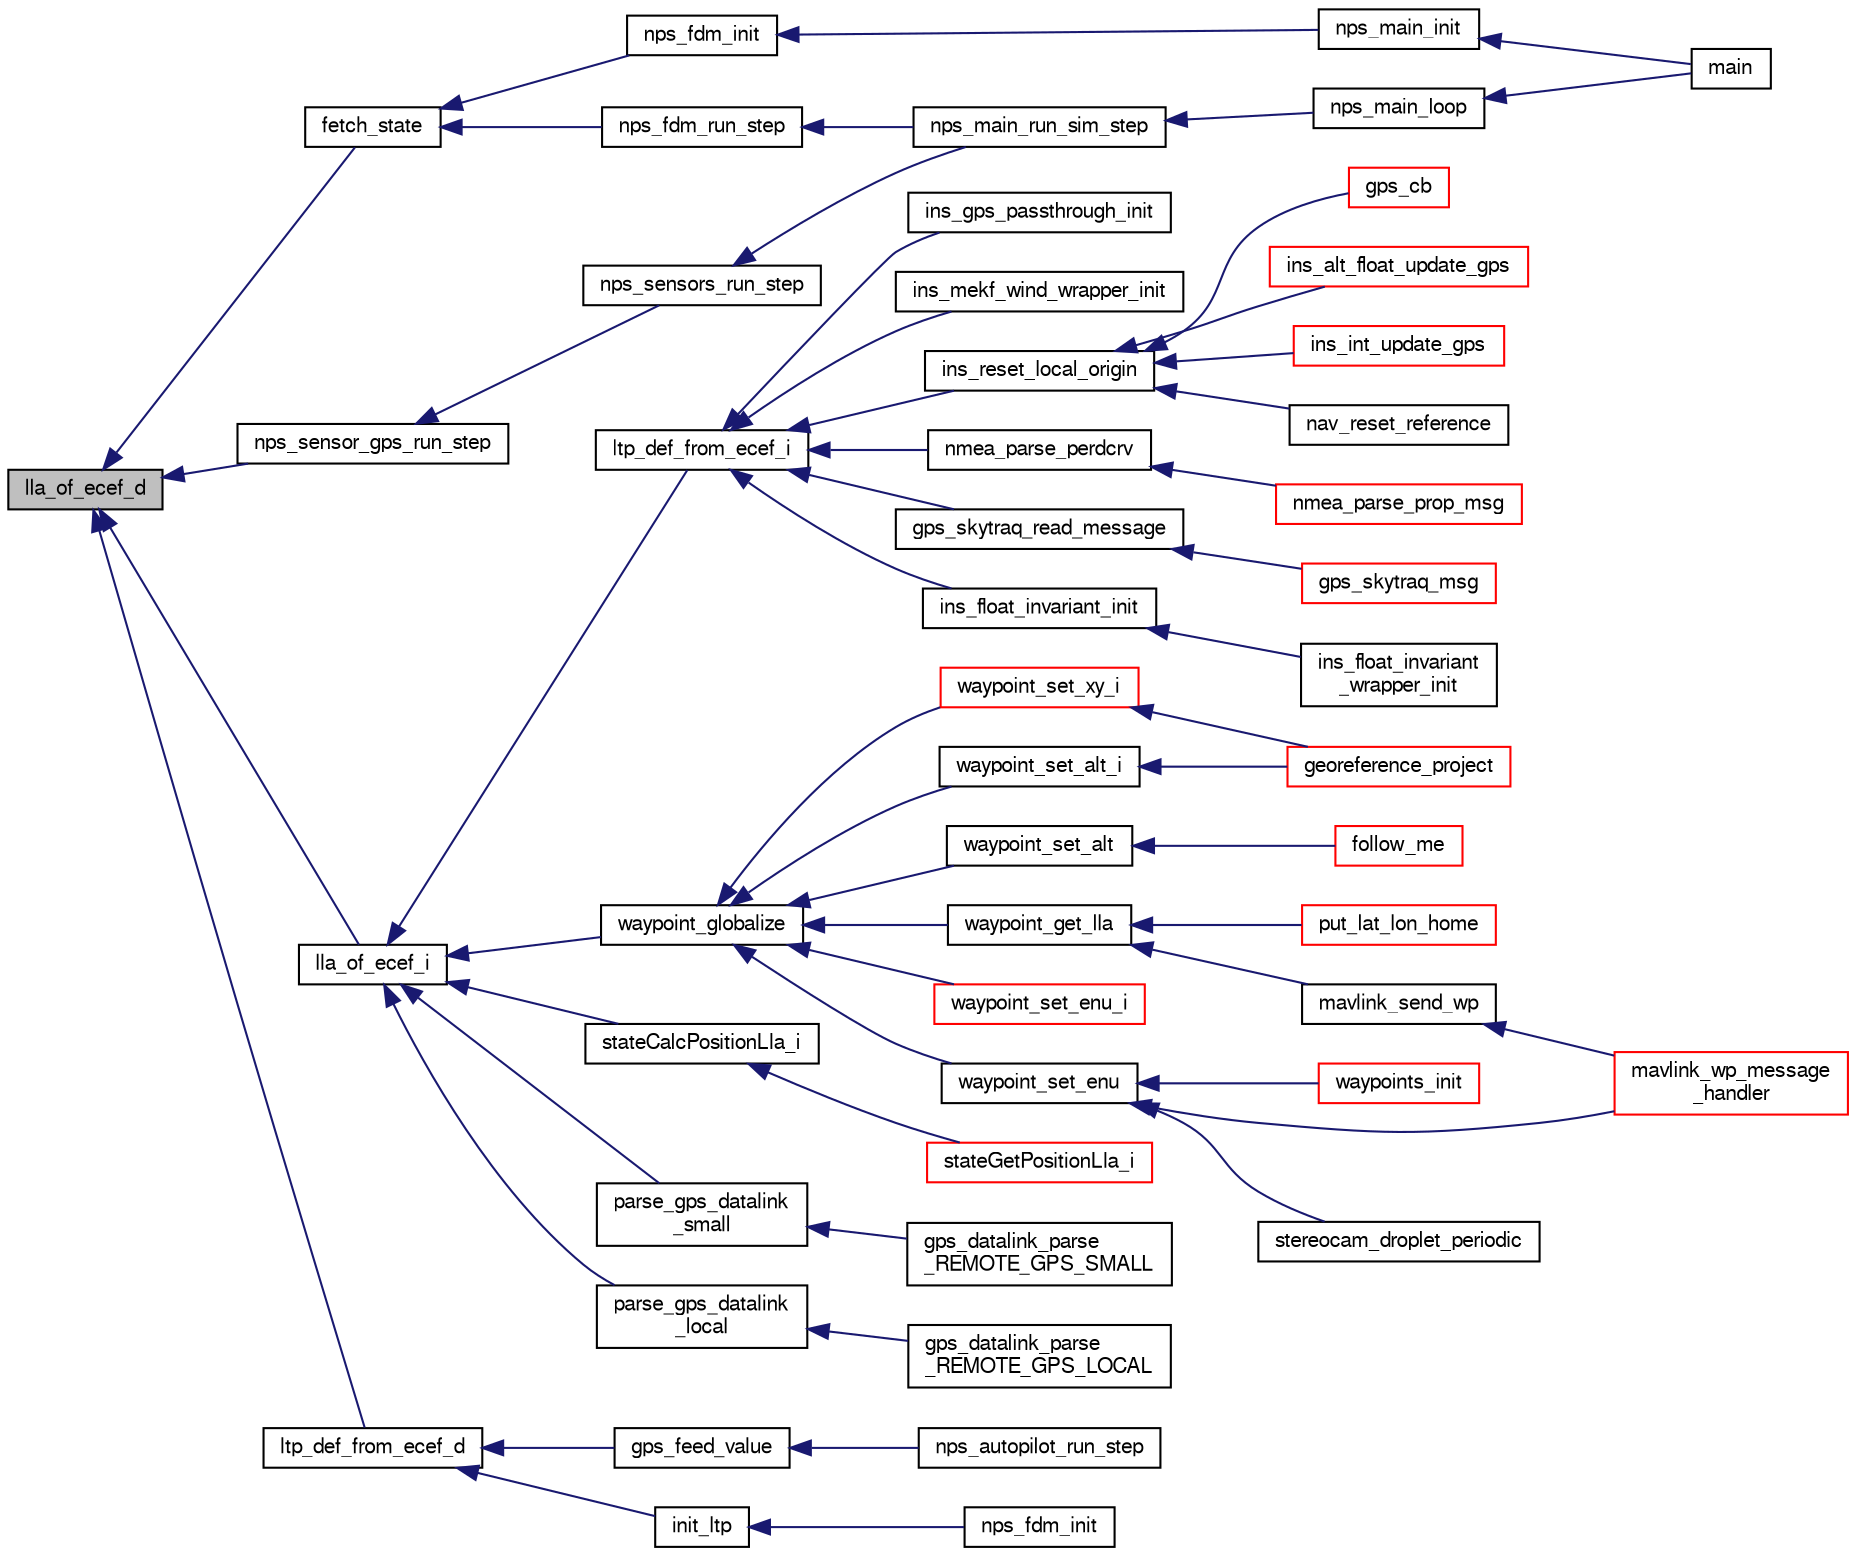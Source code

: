 digraph "lla_of_ecef_d"
{
  edge [fontname="FreeSans",fontsize="10",labelfontname="FreeSans",labelfontsize="10"];
  node [fontname="FreeSans",fontsize="10",shape=record];
  rankdir="LR";
  Node1 [label="lla_of_ecef_d",height=0.2,width=0.4,color="black", fillcolor="grey75", style="filled", fontcolor="black"];
  Node1 -> Node2 [dir="back",color="midnightblue",fontsize="10",style="solid",fontname="FreeSans"];
  Node2 [label="fetch_state",height=0.2,width=0.4,color="black", fillcolor="white", style="filled",URL="$nps__fdm__jsbsim_8cpp.html#a2d617cee29889c9d6592f9978dfa8a31",tooltip="Populates the NPS fdm struct after a simulation step. "];
  Node2 -> Node3 [dir="back",color="midnightblue",fontsize="10",style="solid",fontname="FreeSans"];
  Node3 [label="nps_fdm_init",height=0.2,width=0.4,color="black", fillcolor="white", style="filled",URL="$nps__fdm__jsbsim_8cpp.html#a17ec5b69b110d046f9db5b67d2b08779",tooltip="Initialize actuator dynamics, set unused fields in fdm. "];
  Node3 -> Node4 [dir="back",color="midnightblue",fontsize="10",style="solid",fontname="FreeSans"];
  Node4 [label="nps_main_init",height=0.2,width=0.4,color="black", fillcolor="white", style="filled",URL="$nps__main__common_8c.html#a92aad3720fb482042b695d66e633699a"];
  Node4 -> Node5 [dir="back",color="midnightblue",fontsize="10",style="solid",fontname="FreeSans"];
  Node5 [label="main",height=0.2,width=0.4,color="black", fillcolor="white", style="filled",URL="$nps__main__hitl_8c.html#a3c04138a5bfe5d72780bb7e82a18e627"];
  Node2 -> Node6 [dir="back",color="midnightblue",fontsize="10",style="solid",fontname="FreeSans"];
  Node6 [label="nps_fdm_run_step",height=0.2,width=0.4,color="black", fillcolor="white", style="filled",URL="$nps__fdm__jsbsim_8cpp.html#a4f72ff1c76415e3e41897d762122c5f8",tooltip="Update the simulation state. "];
  Node6 -> Node7 [dir="back",color="midnightblue",fontsize="10",style="solid",fontname="FreeSans"];
  Node7 [label="nps_main_run_sim_step",height=0.2,width=0.4,color="black", fillcolor="white", style="filled",URL="$nps__main__hitl_8c.html#a9a080385e191a932860731e6f511c775"];
  Node7 -> Node8 [dir="back",color="midnightblue",fontsize="10",style="solid",fontname="FreeSans"];
  Node8 [label="nps_main_loop",height=0.2,width=0.4,color="black", fillcolor="white", style="filled",URL="$nps__main__hitl_8c.html#afa201657c19f3eac2d07487bb11a261d"];
  Node8 -> Node5 [dir="back",color="midnightblue",fontsize="10",style="solid",fontname="FreeSans"];
  Node1 -> Node9 [dir="back",color="midnightblue",fontsize="10",style="solid",fontname="FreeSans"];
  Node9 [label="lla_of_ecef_i",height=0.2,width=0.4,color="black", fillcolor="white", style="filled",URL="$group__math__geodetic__int.html#gaea47a32071c2427f895fcb1df32c4e23",tooltip="Convert a ECEF to LLA. "];
  Node9 -> Node10 [dir="back",color="midnightblue",fontsize="10",style="solid",fontname="FreeSans"];
  Node10 [label="ltp_def_from_ecef_i",height=0.2,width=0.4,color="black", fillcolor="white", style="filled",URL="$group__math__geodetic__int.html#ga5afd098a83e572b854e157486ccb569f"];
  Node10 -> Node11 [dir="back",color="midnightblue",fontsize="10",style="solid",fontname="FreeSans"];
  Node11 [label="ins_mekf_wind_wrapper_init",height=0.2,width=0.4,color="black", fillcolor="white", style="filled",URL="$ins__mekf__wind__wrapper_8h.html#a7b3c1fefc89ec1a4ff25484626a02deb",tooltip="Init function. "];
  Node10 -> Node12 [dir="back",color="midnightblue",fontsize="10",style="solid",fontname="FreeSans"];
  Node12 [label="ins_reset_local_origin",height=0.2,width=0.4,color="black", fillcolor="white", style="filled",URL="$ins_8h.html#a14cb66a86c67d8b9216a8c12f58c311b",tooltip="INS local origin reset. "];
  Node12 -> Node13 [dir="back",color="midnightblue",fontsize="10",style="solid",fontname="FreeSans"];
  Node13 [label="gps_cb",height=0.2,width=0.4,color="red", fillcolor="white", style="filled",URL="$ins__skeleton_8c.html#a1c1656ce80fe1f1ad49fea691164dbf8"];
  Node12 -> Node14 [dir="back",color="midnightblue",fontsize="10",style="solid",fontname="FreeSans"];
  Node14 [label="ins_alt_float_update_gps",height=0.2,width=0.4,color="red", fillcolor="white", style="filled",URL="$ins__alt__float_8c.html#ac5b472605ca2035825b6ccca1c4d8c5e"];
  Node12 -> Node15 [dir="back",color="midnightblue",fontsize="10",style="solid",fontname="FreeSans"];
  Node15 [label="ins_int_update_gps",height=0.2,width=0.4,color="red", fillcolor="white", style="filled",URL="$ins__int_8h.html#a54df8c17ccf7a20d6ca09ad0b8f45db3"];
  Node12 -> Node16 [dir="back",color="midnightblue",fontsize="10",style="solid",fontname="FreeSans"];
  Node16 [label="nav_reset_reference",height=0.2,width=0.4,color="black", fillcolor="white", style="filled",URL="$common__nav_8h.html#a1886ff619a5c03dc6c54729f301fa62e",tooltip="Reset the geographic reference to the current GPS fix. "];
  Node10 -> Node17 [dir="back",color="midnightblue",fontsize="10",style="solid",fontname="FreeSans"];
  Node17 [label="nmea_parse_perdcrv",height=0.2,width=0.4,color="black", fillcolor="white", style="filled",URL="$gps__furuno_8c.html#a9ef52ff00fd929f7ac2f15fad0669843"];
  Node17 -> Node18 [dir="back",color="midnightblue",fontsize="10",style="solid",fontname="FreeSans"];
  Node18 [label="nmea_parse_prop_msg",height=0.2,width=0.4,color="red", fillcolor="white", style="filled",URL="$gps__nmea_8h.html#abad503c594db519e60515d9ac597f742"];
  Node10 -> Node19 [dir="back",color="midnightblue",fontsize="10",style="solid",fontname="FreeSans"];
  Node19 [label="gps_skytraq_read_message",height=0.2,width=0.4,color="black", fillcolor="white", style="filled",URL="$gps__skytraq_8c.html#a82455efa55f2f00f1ab1524b9f82dc1d"];
  Node19 -> Node20 [dir="back",color="midnightblue",fontsize="10",style="solid",fontname="FreeSans"];
  Node20 [label="gps_skytraq_msg",height=0.2,width=0.4,color="red", fillcolor="white", style="filled",URL="$gps__skytraq_8c.html#a9480384f1c4dd5c8ff24fb7989dbe194"];
  Node10 -> Node21 [dir="back",color="midnightblue",fontsize="10",style="solid",fontname="FreeSans"];
  Node21 [label="ins_float_invariant_init",height=0.2,width=0.4,color="black", fillcolor="white", style="filled",URL="$ins__float__invariant_8h.html#a337aa9b464c923af97d19ec0bfdb6f02"];
  Node21 -> Node22 [dir="back",color="midnightblue",fontsize="10",style="solid",fontname="FreeSans"];
  Node22 [label="ins_float_invariant\l_wrapper_init",height=0.2,width=0.4,color="black", fillcolor="white", style="filled",URL="$ins__float__invariant__wrapper_8h.html#abd4f3b0fcceec4de92a1ad9a7653c6f3"];
  Node10 -> Node23 [dir="back",color="midnightblue",fontsize="10",style="solid",fontname="FreeSans"];
  Node23 [label="ins_gps_passthrough_init",height=0.2,width=0.4,color="black", fillcolor="white", style="filled",URL="$ins__gps__passthrough_8h.html#a65b4389487e1468dd9245eacf2ce07b3"];
  Node9 -> Node24 [dir="back",color="midnightblue",fontsize="10",style="solid",fontname="FreeSans"];
  Node24 [label="waypoint_globalize",height=0.2,width=0.4,color="black", fillcolor="white", style="filled",URL="$subsystems_2navigation_2waypoints_8h.html#a10acece8582506367e9e9df3694bf31b",tooltip="update global LLA coordinates from its ENU coordinates "];
  Node24 -> Node25 [dir="back",color="midnightblue",fontsize="10",style="solid",fontname="FreeSans"];
  Node25 [label="waypoint_get_lla",height=0.2,width=0.4,color="black", fillcolor="white", style="filled",URL="$subsystems_2navigation_2waypoints_8h.html#a2ed9112b04893275873729d03176f490",tooltip="Get LLA coordinates of waypoint. "];
  Node25 -> Node26 [dir="back",color="midnightblue",fontsize="10",style="solid",fontname="FreeSans"];
  Node26 [label="mavlink_send_wp",height=0.2,width=0.4,color="black", fillcolor="white", style="filled",URL="$modules_2datalink_2missionlib_2waypoints_8c.html#a21891c55017fec0be57dc9e4e3ee73a7"];
  Node26 -> Node27 [dir="back",color="midnightblue",fontsize="10",style="solid",fontname="FreeSans"];
  Node27 [label="mavlink_wp_message\l_handler",height=0.2,width=0.4,color="red", fillcolor="white", style="filled",URL="$modules_2datalink_2missionlib_2waypoints_8h.html#a632dcb46c33f5cf3726652ee477ff9bc"];
  Node25 -> Node28 [dir="back",color="midnightblue",fontsize="10",style="solid",fontname="FreeSans"];
  Node28 [label="put_lat_lon_home",height=0.2,width=0.4,color="red", fillcolor="white", style="filled",URL="$e__identification__fr_8c.html#ab86f66c5c2a551aabe930fff3a5120d3"];
  Node24 -> Node29 [dir="back",color="midnightblue",fontsize="10",style="solid",fontname="FreeSans"];
  Node29 [label="waypoint_set_alt",height=0.2,width=0.4,color="black", fillcolor="white", style="filled",URL="$subsystems_2navigation_2waypoints_8h.html#af3ed05c8671f668d9b6ef54d13d9c8b7",tooltip="Set altitude of waypoint in meters (above reference) "];
  Node29 -> Node30 [dir="back",color="midnightblue",fontsize="10",style="solid",fontname="FreeSans"];
  Node30 [label="follow_me",height=0.2,width=0.4,color="red", fillcolor="white", style="filled",URL="$follow__me_8h.html#a86b645981e64487edee42fa1bf3bc848"];
  Node24 -> Node31 [dir="back",color="midnightblue",fontsize="10",style="solid",fontname="FreeSans"];
  Node31 [label="waypoint_set_alt_i",height=0.2,width=0.4,color="black", fillcolor="white", style="filled",URL="$subsystems_2navigation_2waypoints_8h.html#aecc0b78adf0a0c13f31298dc4d17b9f6"];
  Node31 -> Node32 [dir="back",color="midnightblue",fontsize="10",style="solid",fontname="FreeSans"];
  Node32 [label="georeference_project",height=0.2,width=0.4,color="red", fillcolor="white", style="filled",URL="$cv__georeference_8h.html#a230ffda49b65d6b6963063af8ab73e00"];
  Node24 -> Node33 [dir="back",color="midnightblue",fontsize="10",style="solid",fontname="FreeSans"];
  Node33 [label="waypoint_set_enu",height=0.2,width=0.4,color="black", fillcolor="white", style="filled",URL="$subsystems_2navigation_2waypoints_8h.html#affb3b24527cc3e5342715d567fa245dc",tooltip="Set local ENU waypoint coordinates. "];
  Node33 -> Node27 [dir="back",color="midnightblue",fontsize="10",style="solid",fontname="FreeSans"];
  Node33 -> Node34 [dir="back",color="midnightblue",fontsize="10",style="solid",fontname="FreeSans"];
  Node34 [label="stereocam_droplet_periodic",height=0.2,width=0.4,color="black", fillcolor="white", style="filled",URL="$stereocam__droplet_8h.html#a304b77dceeec4285bad836b9bbced42d"];
  Node33 -> Node35 [dir="back",color="midnightblue",fontsize="10",style="solid",fontname="FreeSans"];
  Node35 [label="waypoints_init",height=0.2,width=0.4,color="red", fillcolor="white", style="filled",URL="$subsystems_2navigation_2waypoints_8h.html#a8d575cfbc187cac4cae8049873821e96",tooltip="initialize global and local waypoints "];
  Node24 -> Node36 [dir="back",color="midnightblue",fontsize="10",style="solid",fontname="FreeSans"];
  Node36 [label="waypoint_set_enu_i",height=0.2,width=0.4,color="red", fillcolor="white", style="filled",URL="$subsystems_2navigation_2waypoints_8h.html#ac19d9c02f3d8c3b69cee759560317ea4"];
  Node24 -> Node37 [dir="back",color="midnightblue",fontsize="10",style="solid",fontname="FreeSans"];
  Node37 [label="waypoint_set_xy_i",height=0.2,width=0.4,color="red", fillcolor="white", style="filled",URL="$subsystems_2navigation_2waypoints_8h.html#a6458406c3ff4259882fa0b93991f3c1e",tooltip="Set only local XY coordinates of waypoint without update altitude. "];
  Node37 -> Node32 [dir="back",color="midnightblue",fontsize="10",style="solid",fontname="FreeSans"];
  Node9 -> Node38 [dir="back",color="midnightblue",fontsize="10",style="solid",fontname="FreeSans"];
  Node38 [label="stateCalcPositionLla_i",height=0.2,width=0.4,color="black", fillcolor="white", style="filled",URL="$group__state__position.html#gad0fedf046f198eace06305e56fc7a0f8",tooltip="Calculate LLA (int) from any other available representation. "];
  Node38 -> Node39 [dir="back",color="midnightblue",fontsize="10",style="solid",fontname="FreeSans"];
  Node39 [label="stateGetPositionLla_i",height=0.2,width=0.4,color="red", fillcolor="white", style="filled",URL="$group__state__position.html#ga99473409b740a26c0e2b9a5bd8e9defb",tooltip="Get position in LLA coordinates (int). "];
  Node9 -> Node40 [dir="back",color="midnightblue",fontsize="10",style="solid",fontname="FreeSans"];
  Node40 [label="parse_gps_datalink\l_small",height=0.2,width=0.4,color="black", fillcolor="white", style="filled",URL="$gps__datalink_8c.html#a8f42454ba316e49b13649c79007e0cff"];
  Node40 -> Node41 [dir="back",color="midnightblue",fontsize="10",style="solid",fontname="FreeSans"];
  Node41 [label="gps_datalink_parse\l_REMOTE_GPS_SMALL",height=0.2,width=0.4,color="black", fillcolor="white", style="filled",URL="$gps__datalink_8h.html#ac7bc5db77d4658562ccbc897069a1251"];
  Node9 -> Node42 [dir="back",color="midnightblue",fontsize="10",style="solid",fontname="FreeSans"];
  Node42 [label="parse_gps_datalink\l_local",height=0.2,width=0.4,color="black", fillcolor="white", style="filled",URL="$gps__datalink_8c.html#a32ff35ad73d20aa133b2d6d93778f422",tooltip="Parse the REMOTE_GPS_LOCAL datalink packet. "];
  Node42 -> Node43 [dir="back",color="midnightblue",fontsize="10",style="solid",fontname="FreeSans"];
  Node43 [label="gps_datalink_parse\l_REMOTE_GPS_LOCAL",height=0.2,width=0.4,color="black", fillcolor="white", style="filled",URL="$gps__datalink_8h.html#a22e6a1eebb70356993012b6353da9cc2"];
  Node1 -> Node44 [dir="back",color="midnightblue",fontsize="10",style="solid",fontname="FreeSans"];
  Node44 [label="ltp_def_from_ecef_d",height=0.2,width=0.4,color="black", fillcolor="white", style="filled",URL="$group__math__geodetic__double.html#ga3b487b485bc51b98307acae35009d1bb"];
  Node44 -> Node45 [dir="back",color="midnightblue",fontsize="10",style="solid",fontname="FreeSans"];
  Node45 [label="gps_feed_value",height=0.2,width=0.4,color="black", fillcolor="white", style="filled",URL="$gps__sim__nps_8h.html#a1acb1b66a5b2d172cff383fdb9b6de4d"];
  Node45 -> Node46 [dir="back",color="midnightblue",fontsize="10",style="solid",fontname="FreeSans"];
  Node46 [label="nps_autopilot_run_step",height=0.2,width=0.4,color="black", fillcolor="white", style="filled",URL="$nps__autopilot__fixedwing_8c.html#a12870aaa609d4860004be3cec4c8cf2a"];
  Node44 -> Node47 [dir="back",color="midnightblue",fontsize="10",style="solid",fontname="FreeSans"];
  Node47 [label="init_ltp",height=0.2,width=0.4,color="black", fillcolor="white", style="filled",URL="$nps__fdm__crrcsim_8c.html#a3836be75ba868b34cd08503e2f242ab5"];
  Node47 -> Node48 [dir="back",color="midnightblue",fontsize="10",style="solid",fontname="FreeSans"];
  Node48 [label="nps_fdm_init",height=0.2,width=0.4,color="black", fillcolor="white", style="filled",URL="$nps__fdm__crrcsim_8c.html#a17ec5b69b110d046f9db5b67d2b08779"];
  Node1 -> Node49 [dir="back",color="midnightblue",fontsize="10",style="solid",fontname="FreeSans"];
  Node49 [label="nps_sensor_gps_run_step",height=0.2,width=0.4,color="black", fillcolor="white", style="filled",URL="$nps__sensor__gps_8h.html#a8b6a7e5d571ffcdd482b49cef2e2efe4"];
  Node49 -> Node50 [dir="back",color="midnightblue",fontsize="10",style="solid",fontname="FreeSans"];
  Node50 [label="nps_sensors_run_step",height=0.2,width=0.4,color="black", fillcolor="white", style="filled",URL="$nps__sensors_8h.html#acce77f76dcc7946ef7dfd9a522b47b63"];
  Node50 -> Node7 [dir="back",color="midnightblue",fontsize="10",style="solid",fontname="FreeSans"];
}
